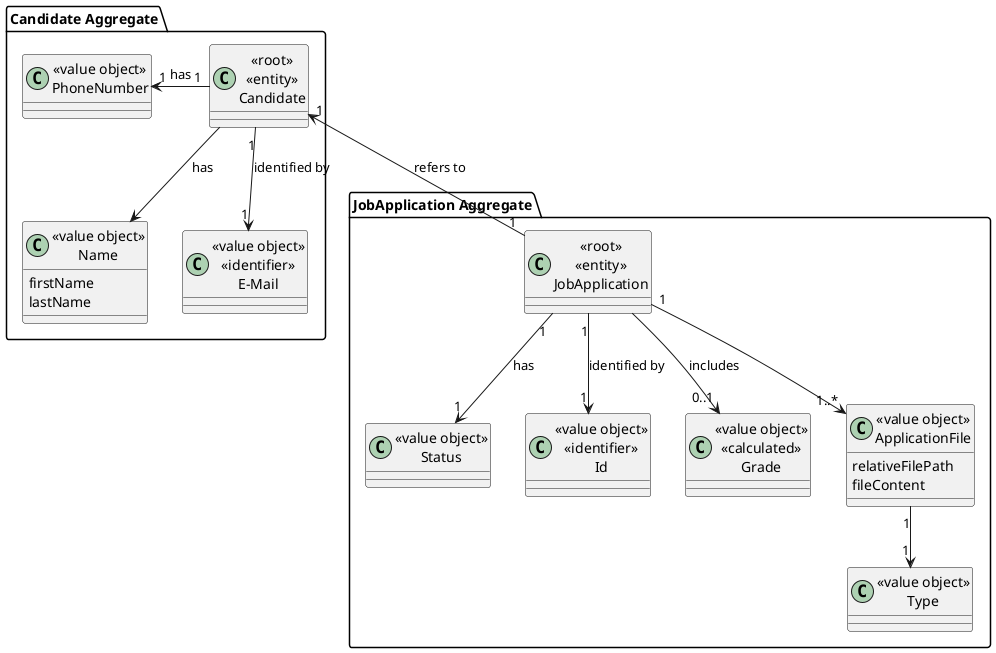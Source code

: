 @startuml
'https://plantuml.com/class-diagram



package "JobApplication Aggregate"{
    class "«root»\n«entity»\nJobApplication" as JobApplication{

    }
    class "«value object»\nStatus" as Status{
    }

     class "«value object»\n«identifier»\nId" as ID{
     }

    class "«value object»\n«calculated»\nGrade" as Grade{}


    class "«value object»\nApplicationFile" as ApplicationFile{
    relativeFilePath
    fileContent


    }

    class "«value object»\nType" as Type{
    }
}

package "Candidate Aggregate"{
    class "«root»\n«entity»\nCandidate" as Candidate{

    }

    class "«value object»\nName" as Name2 {
        firstName
        lastName
    }

    class "«value object»\nPhoneNumber" as PhoneNumber{
    }

     class "«value object»\n«identifier»\nE-Mail" as EMail2{
     }

}

Candidate "1" <-- "1" JobApplication :refers to
Candidate --> Name2 : has
Candidate "1"-->"1" EMail2 :identified by
PhoneNumber "1"<-"1" Candidate :has


JobApplication"1"-->"1" ID : identified by
JobApplication "1" --> "1..*" ApplicationFile
ApplicationFile "1" --> "1" Type
JobApplication --> "0..1" Grade : includes
JobApplication "1"-->"1" Status : has


@enduml